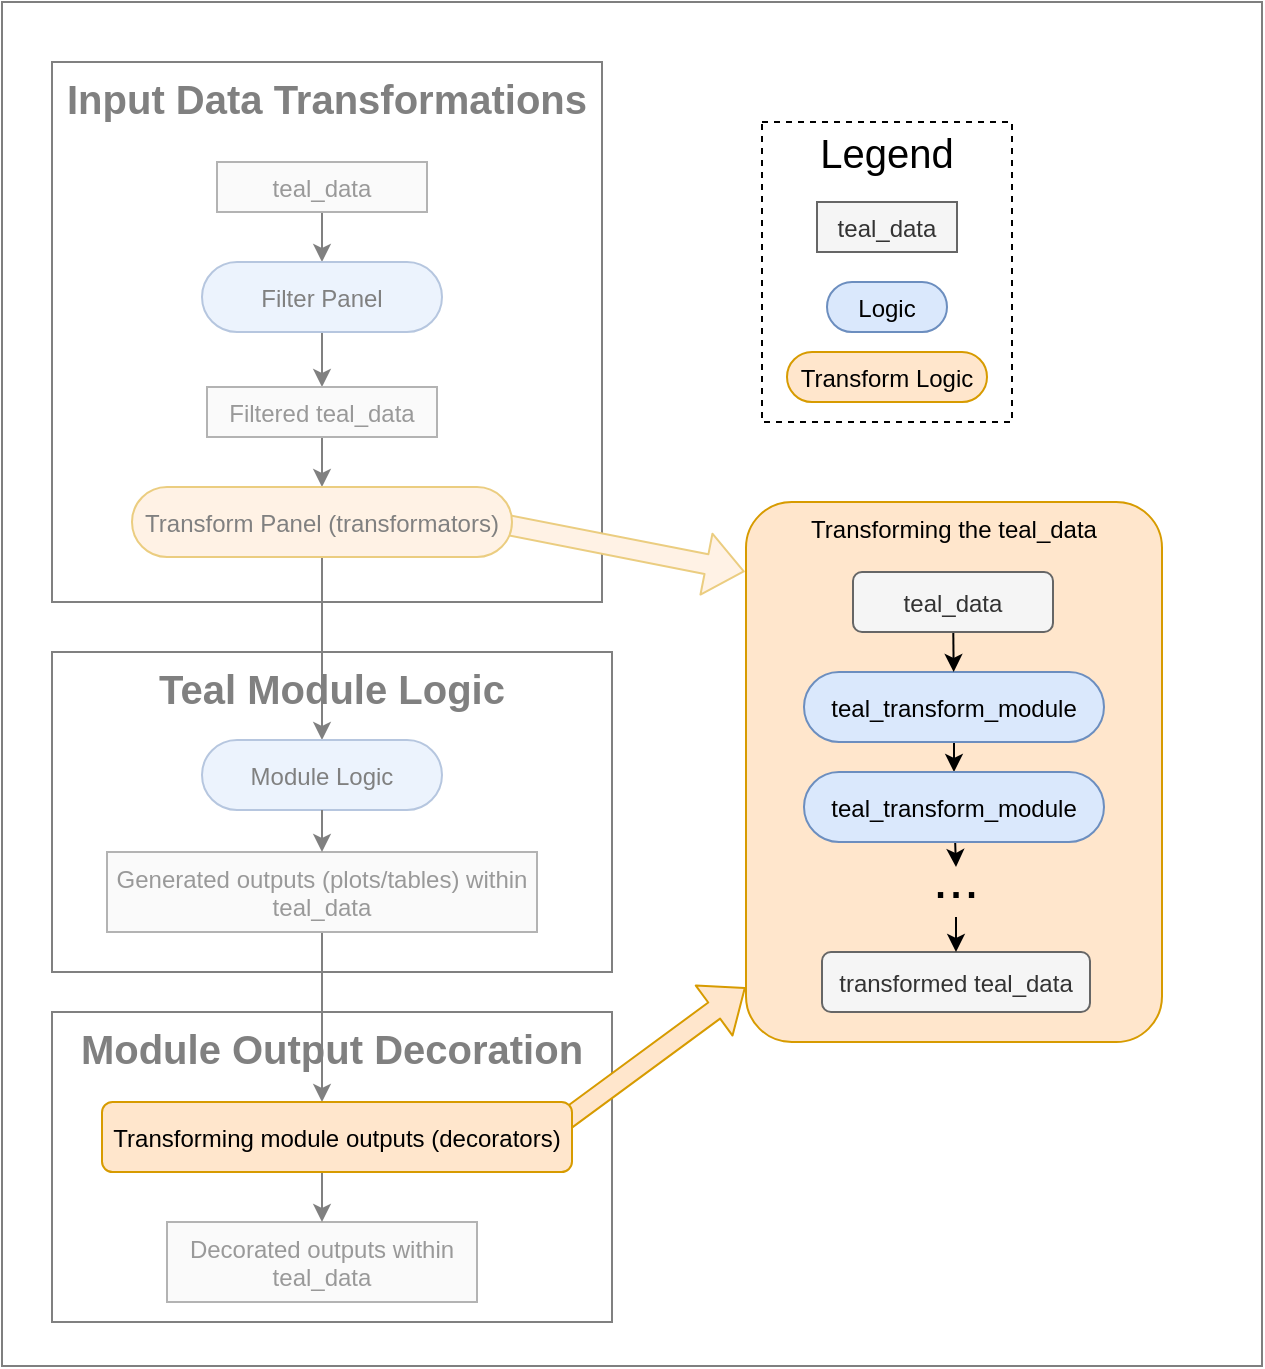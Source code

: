 <mxfile>
    <diagram name="Page-1" id="Af2CoAbSZcckCuTcOnmQ">
        <mxGraphModel dx="948" dy="1327" grid="1" gridSize="10" guides="1" tooltips="1" connect="1" arrows="1" fold="1" page="1" pageScale="1" pageWidth="827" pageHeight="1169" math="0" shadow="0">
            <root>
                <mxCell id="0"/>
                <mxCell id="1" parent="0"/>
                <mxCell id="78" value="&lt;span style=&quot;font-weight: 700; font-size: 20px;&quot;&gt;Input Data Transformations&lt;/span&gt;" style="rounded=0;whiteSpace=wrap;html=1;verticalAlign=top;fontSize=20;" parent="1" vertex="1">
                    <mxGeometry x="505" y="870" width="275" height="270" as="geometry"/>
                </mxCell>
                <mxCell id="151" value="" style="shape=flexArrow;endArrow=classic;html=1;strokeColor=#d79b00;fontSize=20;fillColor=#ffe6cc;entryX=-0.005;entryY=0.124;entryDx=0;entryDy=0;entryPerimeter=0;" parent="1" edge="1">
                    <mxGeometry width="50" height="50" relative="1" as="geometry">
                        <mxPoint x="725" y="1100" as="sourcePoint"/>
                        <mxPoint x="851.362" y="1124.823" as="targetPoint"/>
                    </mxGeometry>
                </mxCell>
                <mxCell id="76" value="&lt;span style=&quot;font-weight: 700; font-size: 20px;&quot;&gt;Module Output Decoration&lt;/span&gt;" style="rounded=0;whiteSpace=wrap;html=1;verticalAlign=top;fontSize=20;" parent="1" vertex="1">
                    <mxGeometry x="505" y="1345" width="280" height="155" as="geometry"/>
                </mxCell>
                <mxCell id="77" value="&lt;span style=&quot;font-weight: 700; font-size: 20px;&quot;&gt;Teal Module Logic&lt;/span&gt;" style="rounded=0;whiteSpace=wrap;html=1;verticalAlign=top;fontSize=20;" parent="1" vertex="1">
                    <mxGeometry x="505" y="1165" width="280" height="160" as="geometry"/>
                </mxCell>
                <mxCell id="79" value="" style="endArrow=classic;html=1;" parent="1" source="84" target="85" edge="1">
                    <mxGeometry width="50" height="50" relative="1" as="geometry"/>
                </mxCell>
                <mxCell id="80" value="" style="endArrow=classic;html=1;" parent="1" source="85" target="86" edge="1">
                    <mxGeometry width="50" height="50" relative="1" as="geometry"/>
                </mxCell>
                <mxCell id="81" value="" style="endArrow=classic;html=1;" parent="1" source="86" target="87" edge="1">
                    <mxGeometry width="50" height="50" relative="1" as="geometry"/>
                </mxCell>
                <mxCell id="82" value="" style="endArrow=classic;html=1;" parent="1" source="87" target="88" edge="1">
                    <mxGeometry width="50" height="50" relative="1" as="geometry"/>
                </mxCell>
                <mxCell id="83" value="" style="endArrow=classic;html=1;" parent="1" source="89" edge="1">
                    <mxGeometry width="50" height="50" relative="1" as="geometry">
                        <mxPoint x="640" y="1390" as="targetPoint"/>
                    </mxGeometry>
                </mxCell>
                <mxCell id="84" value="teal_data" style="rounded=1;fillColor=#f5f5f5;strokeColor=#666666;container=0;fontColor=#333333;arcSize=0;" parent="1" vertex="1">
                    <mxGeometry x="587.5" y="920" width="105" height="25" as="geometry"/>
                </mxCell>
                <mxCell id="85" value="Filter Panel" style="rounded=1;fillColor=#dae8fc;strokeColor=#6c8ebf;container=0;glass=0;arcSize=50;" parent="1" vertex="1">
                    <mxGeometry x="580" y="970" width="120" height="35" as="geometry"/>
                </mxCell>
                <mxCell id="86" value="Filtered teal_data" style="rounded=1;fillColor=#f5f5f5;strokeColor=#666666;container=0;fontColor=#333333;arcSize=0;" parent="1" vertex="1">
                    <mxGeometry x="582.5" y="1032.5" width="115" height="25" as="geometry"/>
                </mxCell>
                <mxCell id="87" value="Transform Panel (transformators)" style="rounded=1;fillColor=#ffe6cc;strokeColor=#d79b00;arcSize=50;" parent="1" vertex="1">
                    <mxGeometry x="545" y="1082.5" width="190" height="35" as="geometry"/>
                </mxCell>
                <mxCell id="88" value="Module Logic" style="rounded=1;fillColor=#dae8fc;strokeColor=#6c8ebf;arcSize=50;" parent="1" vertex="1">
                    <mxGeometry x="580" y="1209" width="120" height="35" as="geometry"/>
                </mxCell>
                <mxCell id="89" value="Generated outputs (plots/tables) within&#10;teal_data" style="rounded=1;fillColor=#f5f5f5;strokeColor=#666666;fontColor=#333333;arcSize=0;" parent="1" vertex="1">
                    <mxGeometry x="532.5" y="1265" width="215" height="40" as="geometry"/>
                </mxCell>
                <mxCell id="90" value="" style="endArrow=classic;html=1;" parent="1" source="88" target="89" edge="1">
                    <mxGeometry width="50" height="50" relative="1" as="geometry"/>
                </mxCell>
                <mxCell id="92" value="Decorated outputs within&#10;teal_data" style="rounded=1;fillColor=#f5f5f5;strokeColor=#666666;fontColor=#333333;arcSize=0;" parent="1" vertex="1">
                    <mxGeometry x="562.5" y="1450" width="155" height="40" as="geometry"/>
                </mxCell>
                <mxCell id="93" value="" style="endArrow=classic;html=1;" parent="1" target="92" edge="1">
                    <mxGeometry width="50" height="50" relative="1" as="geometry">
                        <mxPoint x="640" y="1425" as="sourcePoint"/>
                    </mxGeometry>
                </mxCell>
                <mxCell id="164" value="" style="rounded=0;whiteSpace=wrap;html=1;fillColor=#FFFFFF;opacity=50;" parent="1" vertex="1">
                    <mxGeometry x="480" y="840" width="630" height="682" as="geometry"/>
                </mxCell>
                <mxCell id="177" value="" style="shape=flexArrow;endArrow=classic;html=1;strokeColor=#d79b00;fontSize=20;fillColor=#ffe6cc;entryX=-0.001;entryY=0.899;entryDx=0;entryDy=0;entryPerimeter=0;" parent="1" target="179" edge="1">
                    <mxGeometry width="50" height="50" relative="1" as="geometry">
                        <mxPoint x="747" y="1409.83" as="sourcePoint"/>
                        <mxPoint x="817" y="1269.83" as="targetPoint"/>
                    </mxGeometry>
                </mxCell>
                <mxCell id="178" value="Transforming module outputs (decorators)" style="rounded=1;fillColor=#ffe6cc;strokeColor=#d79b00;" parent="1" vertex="1">
                    <mxGeometry x="530" y="1390" width="235" height="35" as="geometry"/>
                </mxCell>
                <mxCell id="179" value="Transforming the teal_data" style="rounded=1;fillColor=#ffe6cc;strokeColor=#d79b00;arcSize=11;verticalAlign=top;" parent="1" vertex="1">
                    <mxGeometry x="852" y="1090" width="208" height="270" as="geometry"/>
                </mxCell>
                <mxCell id="180" style="edgeStyle=none;html=1;strokeColor=#000000;fontSize=28;" parent="1" source="181" target="185" edge="1">
                    <mxGeometry relative="1" as="geometry"/>
                </mxCell>
                <mxCell id="181" value="teal_transform_module" style="rounded=1;fillColor=#dae8fc;strokeColor=#6c8ebf;container=0;glass=0;arcSize=50;" parent="1" vertex="1">
                    <mxGeometry x="881" y="1175" width="150" height="35" as="geometry"/>
                </mxCell>
                <mxCell id="182" style="edgeStyle=none;html=1;strokeColor=#000000;fontSize=28;" parent="1" source="183" target="181" edge="1">
                    <mxGeometry relative="1" as="geometry"/>
                </mxCell>
                <mxCell id="183" value="teal_data" style="rounded=1;fillColor=#f5f5f5;strokeColor=#666666;container=0;fontColor=#333333;" parent="1" vertex="1">
                    <mxGeometry x="905.5" y="1125" width="100" height="30" as="geometry"/>
                </mxCell>
                <mxCell id="184" style="edgeStyle=none;html=1;entryX=0.5;entryY=0;entryDx=0;entryDy=0;strokeColor=#000000;fontSize=28;" parent="1" source="185" target="188" edge="1">
                    <mxGeometry relative="1" as="geometry"/>
                </mxCell>
                <mxCell id="185" value="teal_transform_module" style="rounded=1;fillColor=#dae8fc;strokeColor=#6c8ebf;container=0;glass=0;arcSize=50;" parent="1" vertex="1">
                    <mxGeometry x="881" y="1225" width="150" height="35" as="geometry"/>
                </mxCell>
                <mxCell id="186" value="transformed teal_data" style="rounded=1;fillColor=#f5f5f5;strokeColor=#666666;container=0;fontColor=#333333;" parent="1" vertex="1">
                    <mxGeometry x="890" y="1315" width="134" height="30" as="geometry"/>
                </mxCell>
                <mxCell id="187" style="edgeStyle=none;html=1;strokeColor=#000000;fontSize=28;" parent="1" source="188" target="186" edge="1">
                    <mxGeometry relative="1" as="geometry"/>
                </mxCell>
                <mxCell id="188" value="..." style="text;html=1;strokeColor=none;fillColor=none;align=center;verticalAlign=bottom;whiteSpace=wrap;rounded=0;fontSize=28;" parent="1" vertex="1">
                    <mxGeometry x="927" y="1272.5" width="60" height="25" as="geometry"/>
                </mxCell>
                <mxCell id="190" value="" style="rounded=0;whiteSpace=wrap;html=1;fontSize=28;dashed=1;" vertex="1" parent="1">
                    <mxGeometry x="860" y="900" width="125" height="150" as="geometry"/>
                </mxCell>
                <mxCell id="191" value="Logic" style="rounded=1;fillColor=#dae8fc;strokeColor=#6c8ebf;container=0;glass=0;arcSize=50;" vertex="1" parent="1">
                    <mxGeometry x="892.5" y="980" width="60" height="25" as="geometry"/>
                </mxCell>
                <mxCell id="192" value="teal_data" style="rounded=1;fillColor=#f5f5f5;strokeColor=#666666;container=0;fontColor=#333333;arcSize=0;" vertex="1" parent="1">
                    <mxGeometry x="887.5" y="940" width="70" height="25" as="geometry"/>
                </mxCell>
                <mxCell id="193" value="Transform Logic" style="rounded=1;fillColor=#ffe6cc;strokeColor=#d79b00;arcSize=50;" vertex="1" parent="1">
                    <mxGeometry x="872.5" y="1015" width="100" height="25" as="geometry"/>
                </mxCell>
                <mxCell id="194" value="Legend" style="text;html=1;strokeColor=none;fillColor=none;align=center;verticalAlign=middle;whiteSpace=wrap;rounded=0;fontSize=20;fontStyle=0" vertex="1" parent="1">
                    <mxGeometry x="870" y="900" width="105" height="30" as="geometry"/>
                </mxCell>
            </root>
        </mxGraphModel>
    </diagram>
</mxfile>